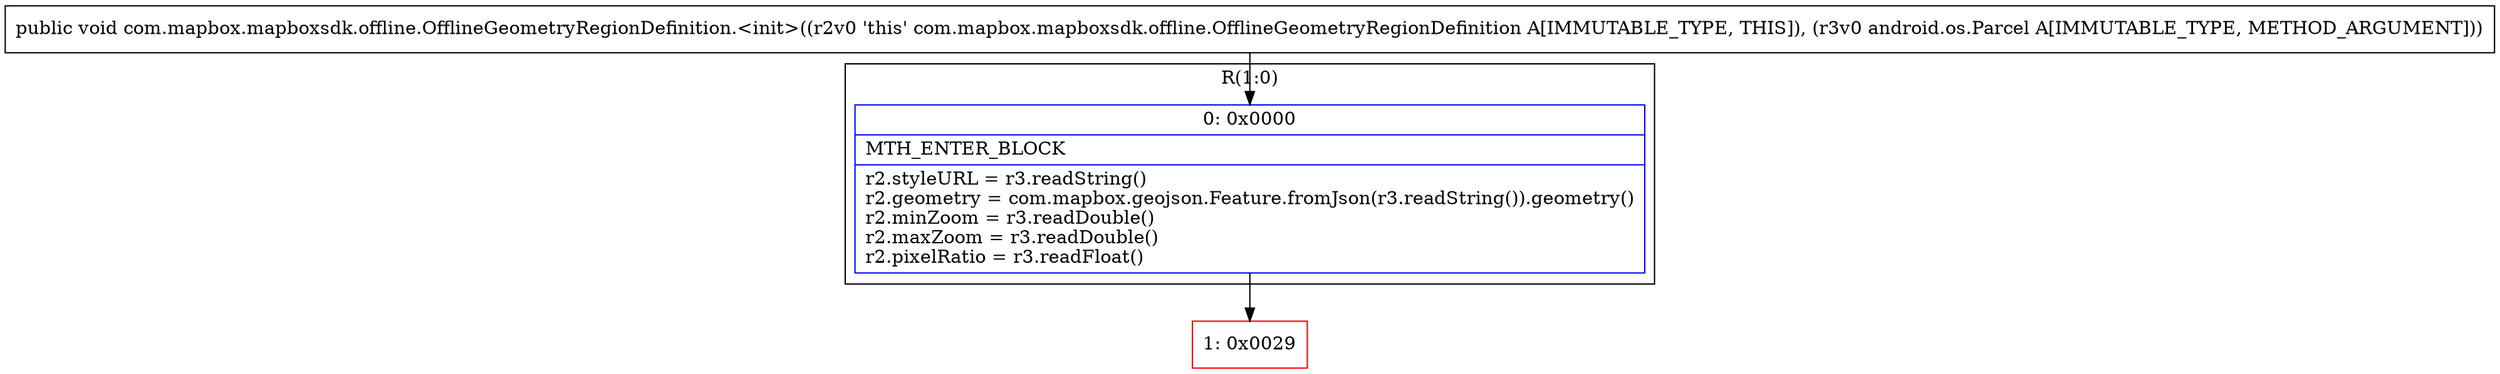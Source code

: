 digraph "CFG forcom.mapbox.mapboxsdk.offline.OfflineGeometryRegionDefinition.\<init\>(Landroid\/os\/Parcel;)V" {
subgraph cluster_Region_1877701463 {
label = "R(1:0)";
node [shape=record,color=blue];
Node_0 [shape=record,label="{0\:\ 0x0000|MTH_ENTER_BLOCK\l|r2.styleURL = r3.readString()\lr2.geometry = com.mapbox.geojson.Feature.fromJson(r3.readString()).geometry()\lr2.minZoom = r3.readDouble()\lr2.maxZoom = r3.readDouble()\lr2.pixelRatio = r3.readFloat()\l}"];
}
Node_1 [shape=record,color=red,label="{1\:\ 0x0029}"];
MethodNode[shape=record,label="{public void com.mapbox.mapboxsdk.offline.OfflineGeometryRegionDefinition.\<init\>((r2v0 'this' com.mapbox.mapboxsdk.offline.OfflineGeometryRegionDefinition A[IMMUTABLE_TYPE, THIS]), (r3v0 android.os.Parcel A[IMMUTABLE_TYPE, METHOD_ARGUMENT])) }"];
MethodNode -> Node_0;
Node_0 -> Node_1;
}

